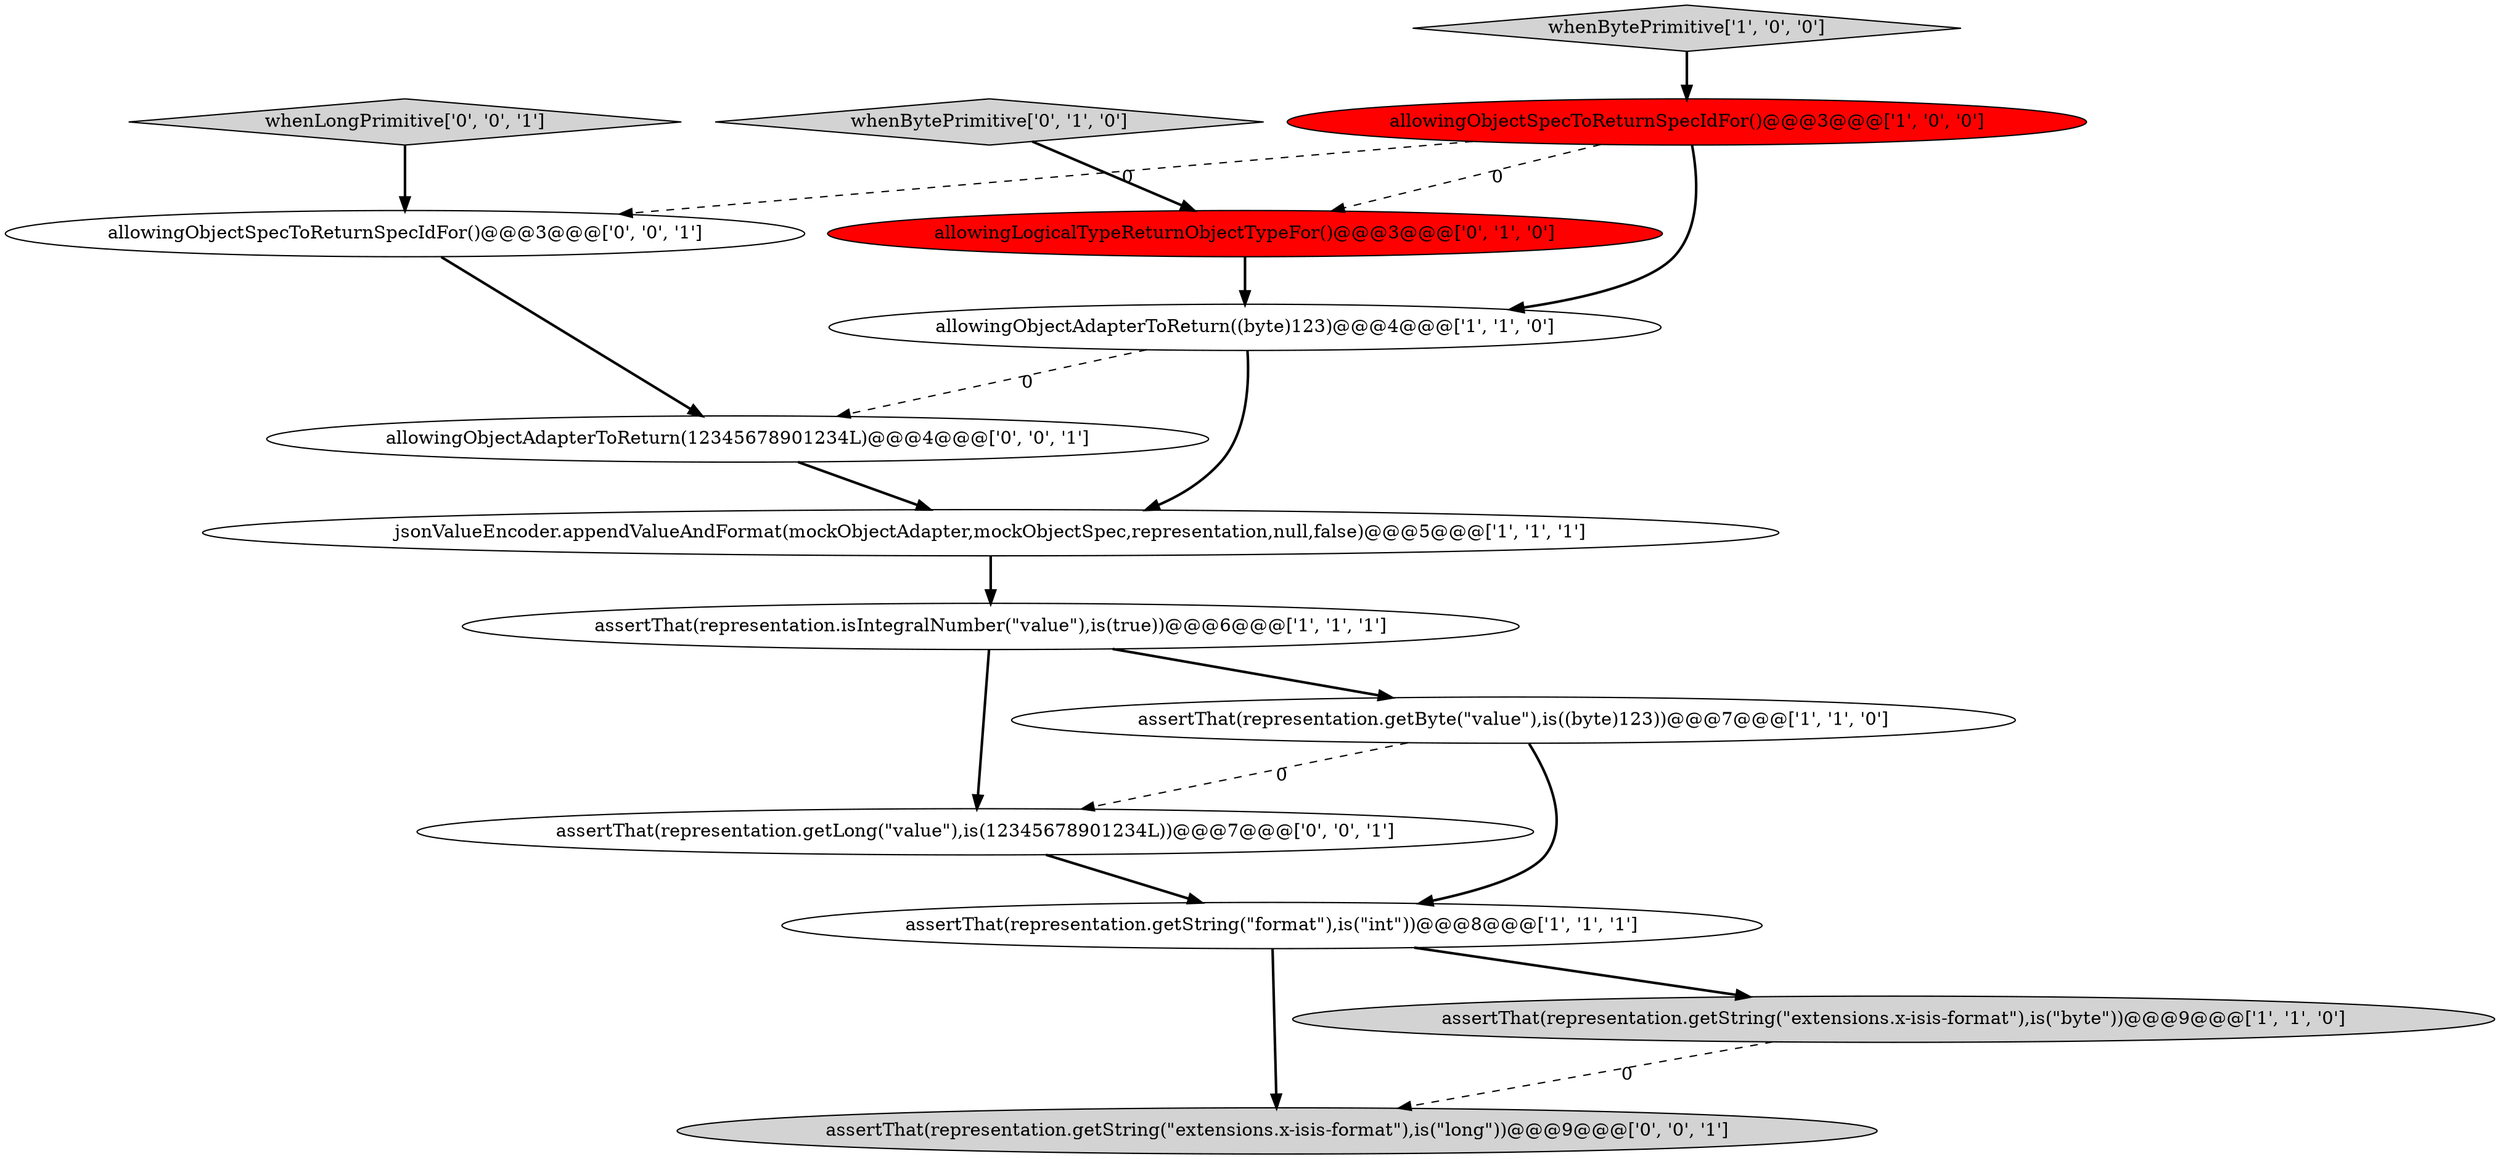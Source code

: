 digraph {
12 [style = filled, label = "allowingObjectAdapterToReturn(12345678901234L)@@@4@@@['0', '0', '1']", fillcolor = white, shape = ellipse image = "AAA0AAABBB3BBB"];
2 [style = filled, label = "allowingObjectAdapterToReturn((byte)123)@@@4@@@['1', '1', '0']", fillcolor = white, shape = ellipse image = "AAA0AAABBB1BBB"];
0 [style = filled, label = "allowingObjectSpecToReturnSpecIdFor()@@@3@@@['1', '0', '0']", fillcolor = red, shape = ellipse image = "AAA1AAABBB1BBB"];
10 [style = filled, label = "assertThat(representation.getLong(\"value\"),is(12345678901234L))@@@7@@@['0', '0', '1']", fillcolor = white, shape = ellipse image = "AAA0AAABBB3BBB"];
9 [style = filled, label = "whenBytePrimitive['0', '1', '0']", fillcolor = lightgray, shape = diamond image = "AAA0AAABBB2BBB"];
13 [style = filled, label = "allowingObjectSpecToReturnSpecIdFor()@@@3@@@['0', '0', '1']", fillcolor = white, shape = ellipse image = "AAA0AAABBB3BBB"];
14 [style = filled, label = "assertThat(representation.getString(\"extensions.x-isis-format\"),is(\"long\"))@@@9@@@['0', '0', '1']", fillcolor = lightgray, shape = ellipse image = "AAA0AAABBB3BBB"];
5 [style = filled, label = "assertThat(representation.getString(\"extensions.x-isis-format\"),is(\"byte\"))@@@9@@@['1', '1', '0']", fillcolor = lightgray, shape = ellipse image = "AAA0AAABBB1BBB"];
8 [style = filled, label = "allowingLogicalTypeReturnObjectTypeFor()@@@3@@@['0', '1', '0']", fillcolor = red, shape = ellipse image = "AAA1AAABBB2BBB"];
7 [style = filled, label = "whenBytePrimitive['1', '0', '0']", fillcolor = lightgray, shape = diamond image = "AAA0AAABBB1BBB"];
1 [style = filled, label = "assertThat(representation.getByte(\"value\"),is((byte)123))@@@7@@@['1', '1', '0']", fillcolor = white, shape = ellipse image = "AAA0AAABBB1BBB"];
3 [style = filled, label = "assertThat(representation.getString(\"format\"),is(\"int\"))@@@8@@@['1', '1', '1']", fillcolor = white, shape = ellipse image = "AAA0AAABBB1BBB"];
6 [style = filled, label = "assertThat(representation.isIntegralNumber(\"value\"),is(true))@@@6@@@['1', '1', '1']", fillcolor = white, shape = ellipse image = "AAA0AAABBB1BBB"];
4 [style = filled, label = "jsonValueEncoder.appendValueAndFormat(mockObjectAdapter,mockObjectSpec,representation,null,false)@@@5@@@['1', '1', '1']", fillcolor = white, shape = ellipse image = "AAA0AAABBB1BBB"];
11 [style = filled, label = "whenLongPrimitive['0', '0', '1']", fillcolor = lightgray, shape = diamond image = "AAA0AAABBB3BBB"];
1->3 [style = bold, label=""];
6->1 [style = bold, label=""];
0->8 [style = dashed, label="0"];
10->3 [style = bold, label=""];
2->12 [style = dashed, label="0"];
3->5 [style = bold, label=""];
7->0 [style = bold, label=""];
3->14 [style = bold, label=""];
13->12 [style = bold, label=""];
1->10 [style = dashed, label="0"];
5->14 [style = dashed, label="0"];
8->2 [style = bold, label=""];
12->4 [style = bold, label=""];
9->8 [style = bold, label=""];
2->4 [style = bold, label=""];
4->6 [style = bold, label=""];
6->10 [style = bold, label=""];
0->13 [style = dashed, label="0"];
11->13 [style = bold, label=""];
0->2 [style = bold, label=""];
}
